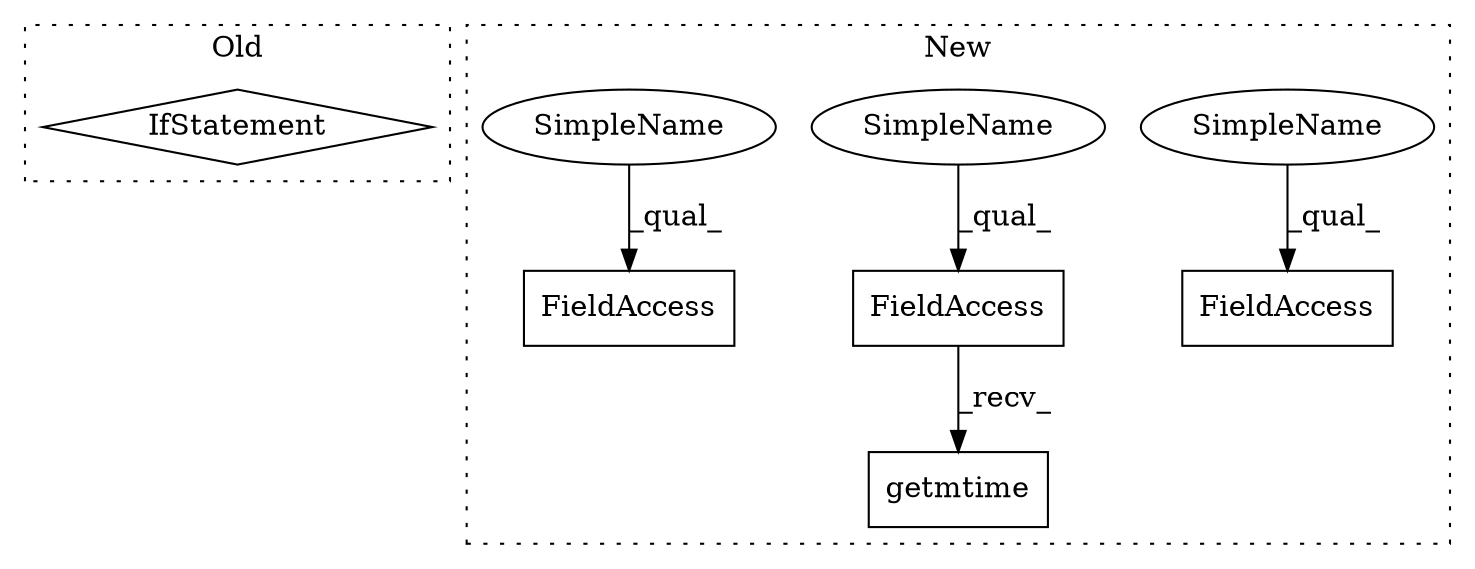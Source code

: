 digraph G {
subgraph cluster0 {
1 [label="IfStatement" a="25" s="10770,10995" l="4,2" shape="diamond"];
label = "Old";
style="dotted";
}
subgraph cluster1 {
2 [label="getmtime" a="32" s="11678,11695" l="9,1" shape="box"];
3 [label="FieldAccess" a="22" s="11670" l="7" shape="box"];
4 [label="FieldAccess" a="22" s="11641" l="7" shape="box"];
5 [label="FieldAccess" a="22" s="10475" l="7" shape="box"];
6 [label="SimpleName" a="42" s="11641" l="2" shape="ellipse"];
7 [label="SimpleName" a="42" s="11670" l="2" shape="ellipse"];
8 [label="SimpleName" a="42" s="10475" l="2" shape="ellipse"];
label = "New";
style="dotted";
}
3 -> 2 [label="_recv_"];
6 -> 4 [label="_qual_"];
7 -> 3 [label="_qual_"];
8 -> 5 [label="_qual_"];
}